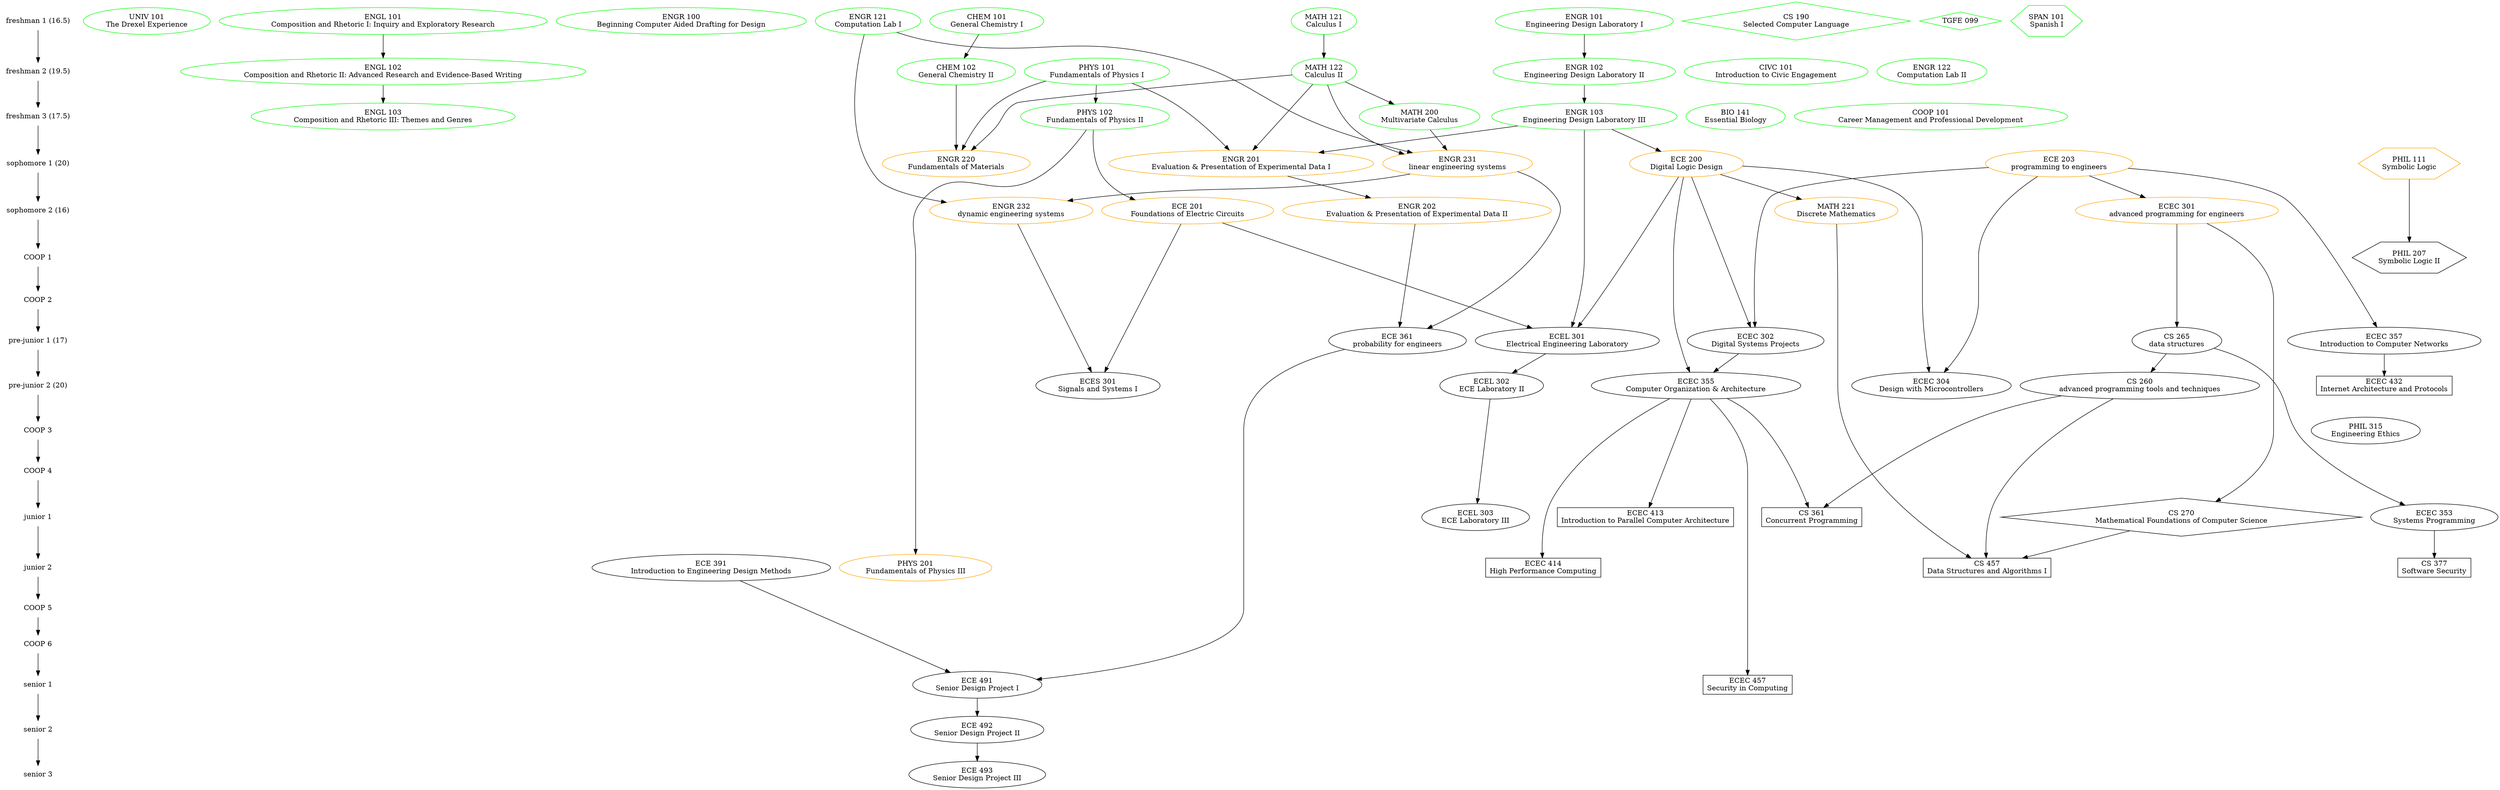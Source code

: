 /* Key:

color:
green = already taken
orange = currently taking
black = not taken

shape:
ellipse = fixed major degree requirement
box = major degree elective
diamond = free elective
hexagon = general education elective
*/

digraph Classes {

  { node [shape=plaintext]
    "freshman 1 (16.5)" ->
    "freshman 2 (19.5)" ->
    "freshman 3 (17.5)" ->
    "sophomore 1 (20)" ->
    "sophomore 2 (16)" ->
    "COOP 1" ->
    "COOP 2" ->
    "pre-junior 1 (17)" ->
    "pre-junior 2 (20)" ->
    "COOP 3" ->
    "COOP 4" ->
    "junior 1" ->
    "junior 2" ->
    "COOP 5" ->
    "COOP 6" ->
    "senior 1" ->
    "senior 2" ->
    "senior 3"
  }

  { node [color=green]
    { rank=same "freshman 1 (16.5)"
      "UNIV 101\nThe Drexel Experience"
      "ENGL 101\nComposition and Rhetoric I: Inquiry and Exploratory Research"
      "ENGR 100\nBeginning Computer Aided Drafting for Design"
      "CHEM 101\nGeneral Chemistry I"
      "ENGR 101\nEngineering Design Laboratory I"
      "ENGR 121\nComputation Lab I"
      "MATH 121\nCalculus I"

      // AP Credit
      "CS 190\nSelected Computer Language" [shape=diamond]
      "TGFE 099" [shape=diamond]
      "SPAN 101\nSpanish I" [shape=hexagon]
    }
    { rank=same "freshman 2 (19.5)"
      "CIVC 101\nIntroduction to Civic Engagement"
      "ENGL 102\nComposition and Rhetoric II: Advanced Research and Evidence-Based Writing"
      "CHEM 102\nGeneral Chemistry II"
      "ENGR 102\nEngineering Design Laboratory II"
      "ENGR 122\nComputation Lab II"
      "MATH 122\nCalculus II"
      "PHYS 101\nFundamentals of Physics I"
    }
  }
  { node [color=green]
    { rank=same "freshman 3 (17.5)"
      "ENGL 103\nComposition and Rhetoric III: Themes and Genres"
      "ENGR 103\nEngineering Design Laboratory III"
      "BIO 141\nEssential Biology"
      "COOP 101\nCareer Management and Professional Development"
      "PHYS 102\nFundamentals of Physics II"
      "MATH 200\nMultivariate Calculus"
    }
  }
  { node [color=orange]
    { rank=same "sophomore 1 (20)"
      "ENGR 201\nEvaluation & Presentation of Experimental Data I"
      "ENGR 220\nFundamentals of Materials"
      "ENGR 231\nlinear engineering systems"
      "ECE 203\nprogramming to engineers"
      "ECE 200\nDigital Logic Design"
      "PHIL 111\nSymbolic Logic" [shape=hexagon]
    }
    { rank=same "sophomore 2 (16)"
      "ECE 201\nFoundations of Electric Circuits"
      "ENGR 202\nEvaluation & Presentation of Experimental Data II"
      "ENGR 232\ndynamic engineering systems"
      "MATH 221\nDiscrete Mathematics"
      "ECEC 301\nadvanced programming for engineers"
    }
  }
  { rank=same "COOP 1"
    "PHIL 207\nSymbolic Logic II" [shape=hexagon]
  }
  { rank=same "pre-junior 1 (17)"
    "CS 265\ndata structures"
    "ECEC 302\nDigital Systems Projects"
    "ECEL 301\nElectrical Engineering Laboratory"
    "ECE 361\nprobability for engineers"
    "ECEC 357\nIntroduction to Computer Networks"
  }
  { rank=same "pre-junior 2 (20)"
    "CS 260\nadvanced programming tools and techniques"
    "ECEC 304\nDesign with Microcontrollers"
    "ECEC 355\nComputer Organization & Architecture"
    "ECEL 302\nECE Laboratory II"
    "ECES 301\nSignals and Systems I"
    "ECEC 432\nInternet Architecture and Protocols" [shape=box]
  }
  { rank=same "COOP 3"
    "PHIL 315\nEngineering Ethics"
  }
  { rank=same "junior 1"
    "ECEC 353\nSystems Programming"
    "ECEL 303\nECE Laboratory III"
    "ECEC 413\nIntroduction to Parallel Computer Architecture" [shape=box]
    "CS 361\nConcurrent Programming" [shape=box]
    "CS 270\nMathematical Foundations of Computer Science" [shape=diamond]
  }
  { rank=same "junior 2"
    "CS 377\nSoftware Security" [shape=box]
    "ECE 391\nIntroduction to Engineering Design Methods"
    "ECEC 414\nHigh Performance Computing" [shape=box]
    "CS 457\nData Structures and Algorithms I" [shape=box]
    "PHYS 201\nFundamentals of Physics III" [color=orange]
  }
  { rank=same "senior 1"
    "ECE 491\nSenior Design Project I"
    "ECEC 457\nSecurity in Computing" [shape=box]
  }
  { rank=same "senior 2"
    "ECE 492\nSenior Design Project II"
  }
  { rank=same "senior 3"
    "ECE 493\nSenior Design Project III"
  }

  // General Education/Liberal Studies

  "CIVC 101\nIntroduction to Civic Engagement"
  "ENGL 101\nComposition and Rhetoric I: Inquiry and Exploratory Research"
  -> "ENGL 102\nComposition and Rhetoric II: Advanced Research and Evidence-Based Writing"
  -> "ENGL 103\nComposition and Rhetoric III: Themes and Genres"
  "PHIL 315\nEngineering Ethics"
  "UNIV 101\nThe Drexel Experience"

  "PHIL 111\nSymbolic Logic"
  -> "PHIL 207\nSymbolic Logic II"

  // Foundation Requirements

  "BIO 141\nEssential Biology"
  "CHEM 101\nGeneral Chemistry I"
  -> "CHEM 102\nGeneral Chemistry II"
  "PHYS 101\nFundamentals of Physics I"
  -> "PHYS 102\nFundamentals of Physics II"
  -> "PHYS 201\nFundamentals of Physics III"
  "PHYS 102\nFundamentals of Physics II"
  -> "ECE 201\nFoundations of Electric Circuits"
  "MATH 121\nCalculus I"
  -> "MATH 122\nCalculus II"
  -> "MATH 200\nMultivariate Calculus"
  -> "ENGR 231\nlinear engineering systems"
  "ENGR 101\nEngineering Design Laboratory I"
  -> "ENGR 102\nEngineering Design Laboratory II"
  -> "ENGR 103\nEngineering Design Laboratory III"
  -> "ECE 200\nDigital Logic Design"
  -> "MATH 221\nDiscrete Mathematics"
  "ECE 203\nprogramming to engineers"
  {"MATH 122\nCalculus II" "PHYS 101\nFundamentals of Physics I" "ENGR 103\nEngineering Design Laboratory III"}
  -> "ENGR 201\nEvaluation & Presentation of Experimental Data I"
  -> "ENGR 202\nEvaluation & Presentation of Experimental Data II"
  {"CHEM 102\nGeneral Chemistry II" "MATH 122\nCalculus II" "PHYS 101\nFundamentals of Physics I"}
  -> "ENGR 220\nFundamentals of Materials"
  {"MATH 122\nCalculus II" "ENGR 121\nComputation Lab I"}
  -> "ENGR 231\nlinear engineering systems"
  {"ENGR 231\nlinear engineering systems" "ENGR 121\nComputation Lab I"}
  -> "ENGR 232\ndynamic engineering systems"

  // Professional Requirements

  "ECE 203\nprogramming to engineers"
  -> "ECEC 301\nadvanced programming for engineers"
  -> "CS 265\ndata structures"
  -> "CS 260\nadvanced programming tools and techniques"
  {"ENGR 202\nEvaluation & Presentation of Experimental Data II" "ENGR 231\nlinear engineering systems"}
  -> "ECE 361\nprobability for engineers"
  {"ECE 391\nIntroduction to Engineering Design Methods" "ECE 361\nprobability for engineers"}
  -> "ECE 491\nSenior Design Project I"
  -> "ECE 492\nSenior Design Project II"
  -> "ECE 493\nSenior Design Project III"
  {"ECE 203\nprogramming to engineers" "ECE 200\nDigital Logic Design"}
  -> "ECEC 302\nDigital Systems Projects"
  {"ECE 200\nDigital Logic Design" "ECE 203\nprogramming to engineers"}
  -> "ECEC 304\nDesign with Microcontrollers"
  "CS 265\ndata structures"
  -> "ECEC 353\nSystems Programming"
  {"ECE 200\nDigital Logic Design" "ECEC 302\nDigital Systems Projects"}
  -> "ECEC 355\nComputer Organization & Architecture"
  -> {"ECEC 413\nIntroduction to Parallel Computer Architecture" "ECEC 414\nHigh Performance Computing" "ECEC 457\nSecurity in Computing"}
  "ECE 203\nprogramming to engineers"
  -> "ECEC 357\nIntroduction to Computer Networks"
  -> "ECEC 432\nInternet Architecture and Protocols"
  {"ENGR 103\nEngineering Design Laboratory III" "ECE 200\nDigital Logic Design" "ECE 201\nFoundations of Electric Circuits"}
  -> "ECEL 301\nElectrical Engineering Laboratory"
  -> "ECEL 302\nECE Laboratory II"
  -> "ECEL 303\nECE Laboratory III"
  {"ENGR 232\ndynamic engineering systems" "ECE 201\nFoundations of Electric Circuits"}
  -> "ECES 301\nSignals and Systems I"

  // Free and ECE/COE/BMES 300+ electives

  "ECEC 353\nSystems Programming"
  -> "CS 377\nSoftware Security"
  {"CS 260\nadvanced programming tools and techniques" "ECEC 355\nComputer Organization & Architecture"}
  -> "CS 361\nConcurrent Programming"
  "ECEC 301\nadvanced programming for engineers"
  -> "CS 270\nMathematical Foundations of Computer Science"
  {"CS 260\nadvanced programming tools and techniques" "CS 270\nMathematical Foundations of Computer Science" "MATH 221\nDiscrete Mathematics"}
  -> "CS 457\nData Structures and Algorithms I"
}
